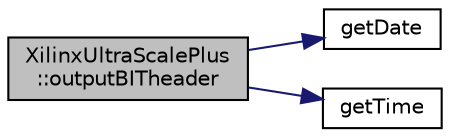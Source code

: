 digraph "XilinxUltraScalePlus::outputBITheader"
{
 // INTERACTIVE_SVG=YES
 // LATEX_PDF_SIZE
  edge [fontname="Helvetica",fontsize="10",labelfontname="Helvetica",labelfontsize="10"];
  node [fontname="Helvetica",fontsize="10",shape=record];
  rankdir="LR";
  Node1 [label="XilinxUltraScalePlus\l::outputBITheader",height=0.2,width=0.4,color="black", fillcolor="grey75", style="filled", fontcolor="black",tooltip=" "];
  Node1 -> Node2 [color="midnightblue",fontsize="10",style="solid",fontname="Helvetica"];
  Node2 [label="getDate",height=0.2,width=0.4,color="black", fillcolor="white", style="filled",URL="$XilinxUltraScalePlus_8cpp.html#ac224b5fb08c3c8797116cbf60fe16463",tooltip=" "];
  Node1 -> Node3 [color="midnightblue",fontsize="10",style="solid",fontname="Helvetica"];
  Node3 [label="getTime",height=0.2,width=0.4,color="black", fillcolor="white", style="filled",URL="$XilinxUltraScalePlus_8cpp.html#aacd6ad9769735ea47867cf7056f0bd69",tooltip=" "];
}
